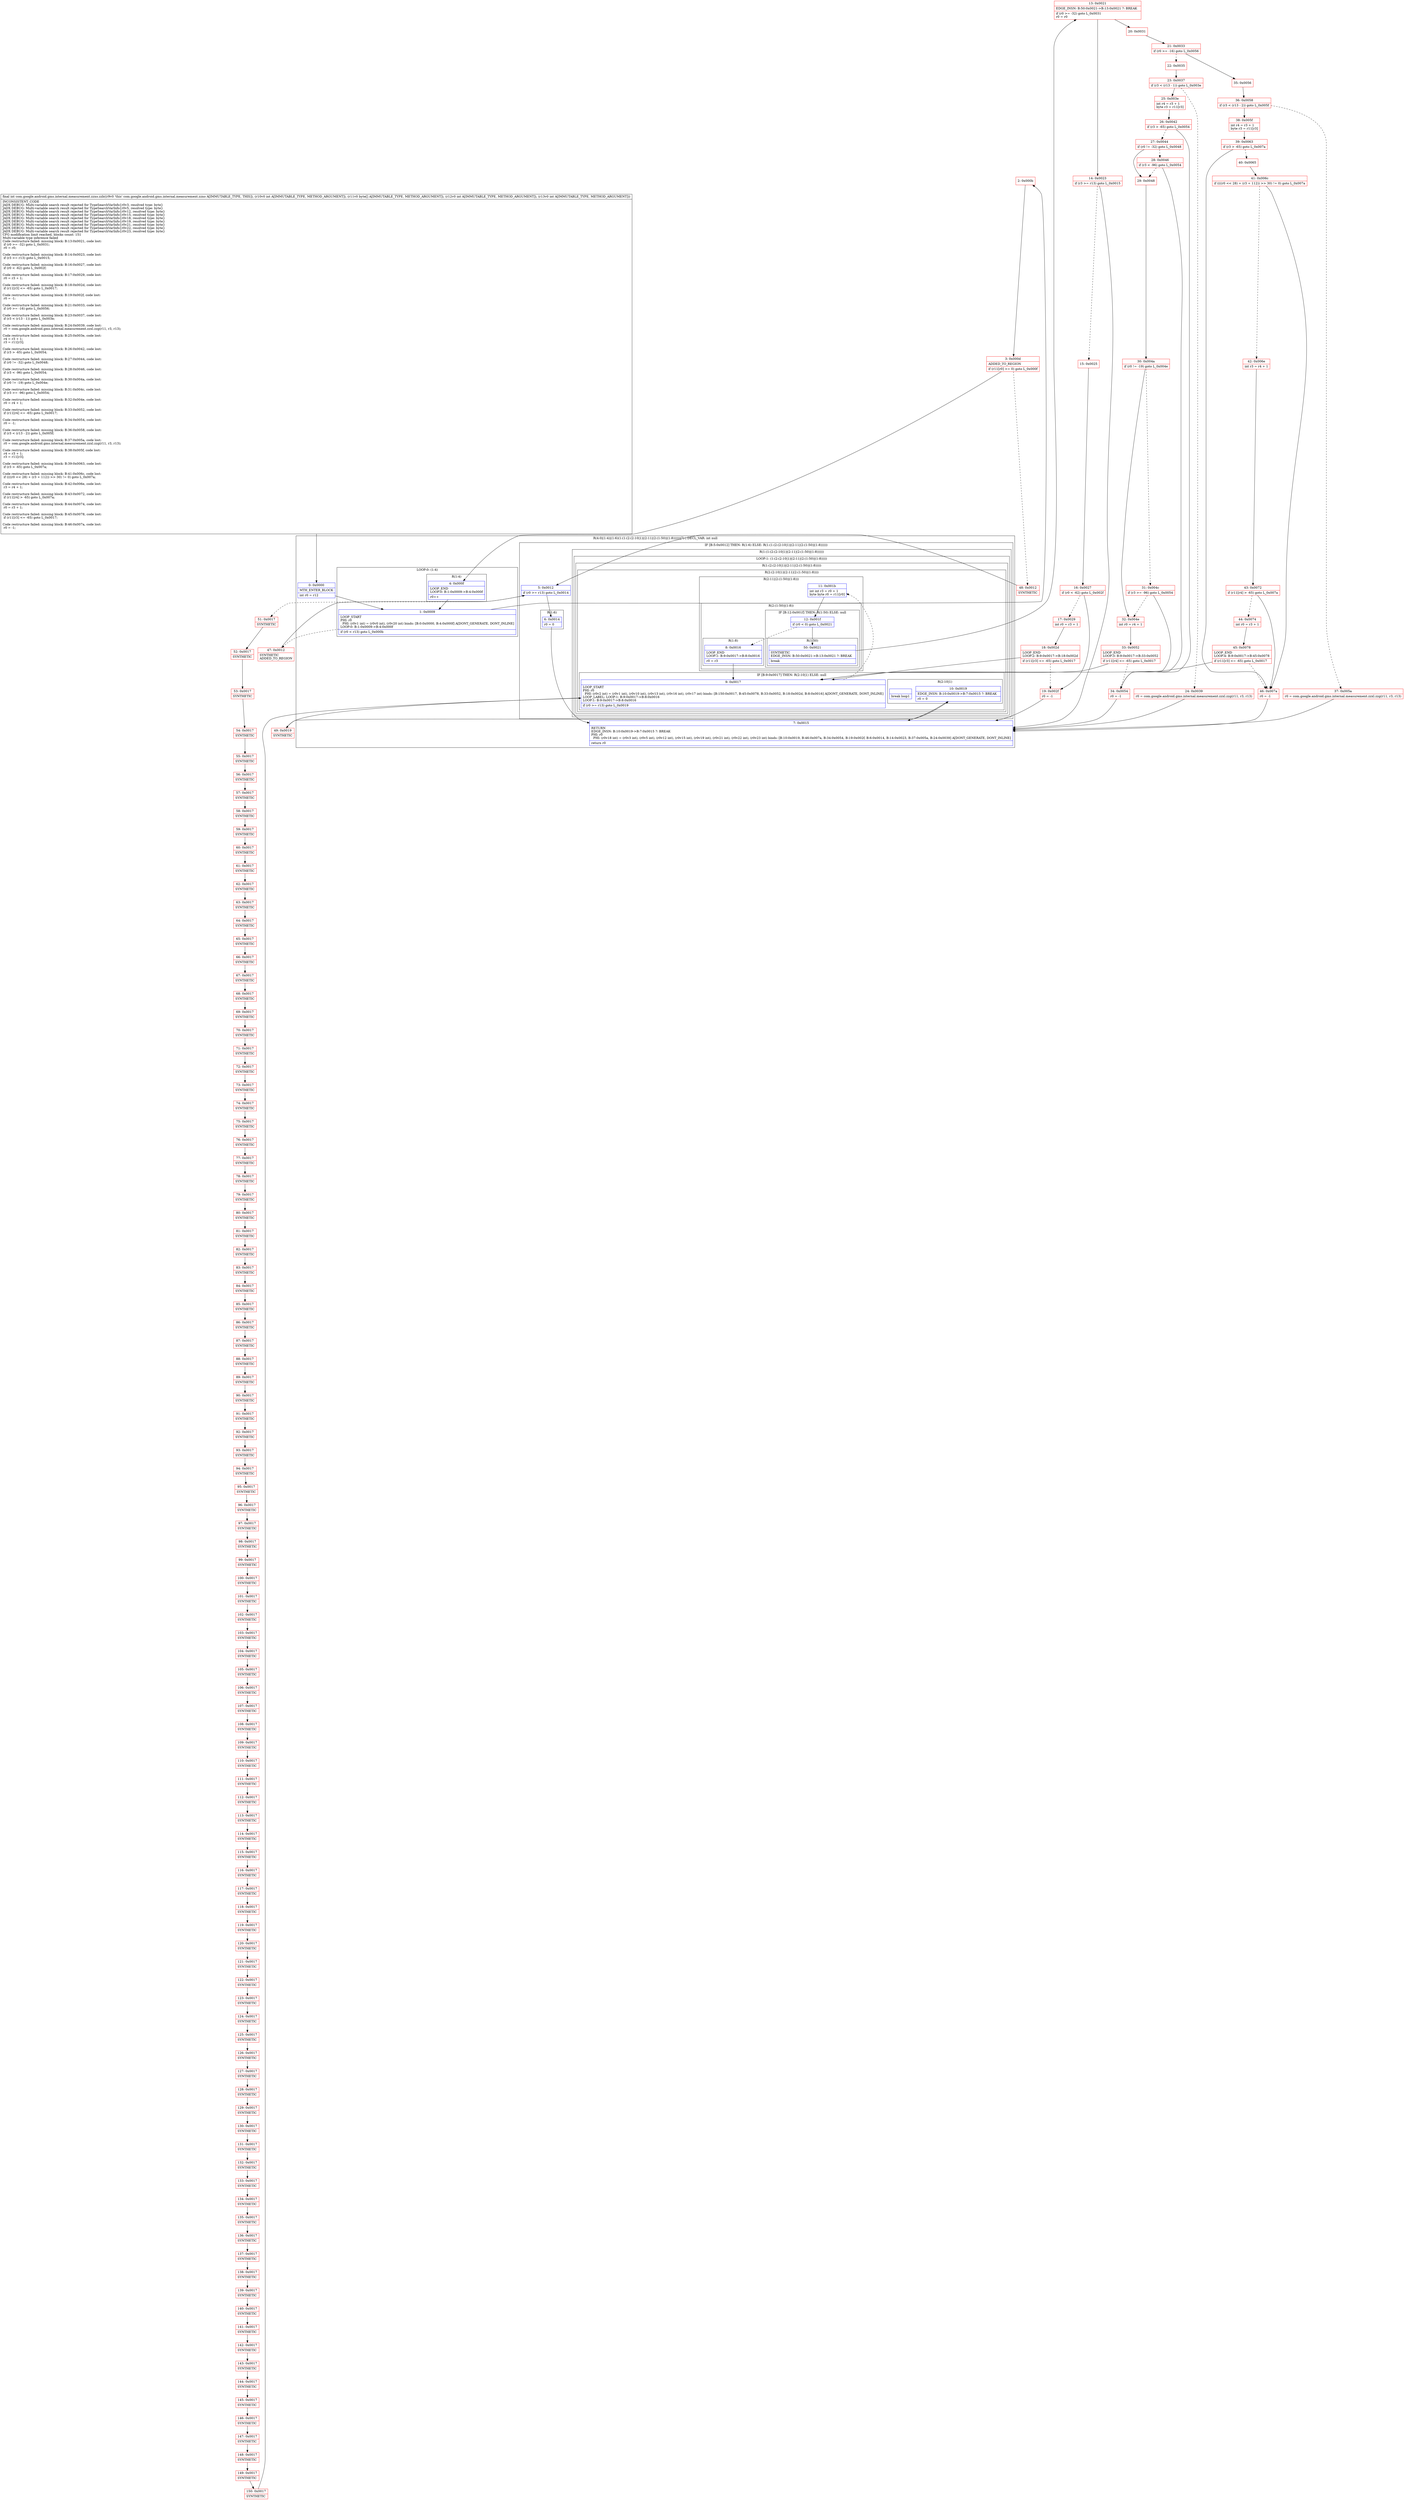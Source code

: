 digraph "CFG forcom.google.android.gms.internal.measurement.zzxo.zzb(I[BII)I" {
subgraph cluster_Region_2116304620 {
label = "R(4:0|(1:4)|(1:6)(1:(1:(2:(2:10|1)|(2:11|(2:(1:50)|(1:8))))))|7) | DECL_VAR: int null\l";
node [shape=record,color=blue];
Node_0 [shape=record,label="{0\:\ 0x0000|MTH_ENTER_BLOCK\l|int r0 = r12\l}"];
subgraph cluster_LoopRegion_1808215988 {
label = "LOOP:0: (1:4)";
node [shape=record,color=blue];
Node_1 [shape=record,label="{1\:\ 0x0009|LOOP_START\lPHI: r0 \l  PHI: (r0v1 int) = (r0v0 int), (r0v20 int) binds: [B:0:0x0000, B:4:0x000f] A[DONT_GENERATE, DONT_INLINE]\lLOOP:0: B:1:0x0009\-\>B:4:0x000f\l|if (r0 \< r13) goto L_0x000b\l}"];
subgraph cluster_Region_1578483749 {
label = "R(1:4)";
node [shape=record,color=blue];
Node_4 [shape=record,label="{4\:\ 0x000f|LOOP_END\lLOOP:0: B:1:0x0009\-\>B:4:0x000f\l|r0++\l}"];
}
}
subgraph cluster_IfRegion_877379454 {
label = "IF [B:5:0x0012] THEN: R(1:6) ELSE: R(1:(1:(2:(2:10|1)|(2:11|(2:(1:50)|(1:8))))))";
node [shape=record,color=blue];
Node_5 [shape=record,label="{5\:\ 0x0012|if (r0 \>= r13) goto L_0x0014\l}"];
subgraph cluster_Region_1309274864 {
label = "R(1:6)";
node [shape=record,color=blue];
Node_6 [shape=record,label="{6\:\ 0x0014|r0 = 0\l}"];
}
subgraph cluster_Region_1642211520 {
label = "R(1:(1:(2:(2:10|1)|(2:11|(2:(1:50)|(1:8))))))";
node [shape=record,color=blue];
subgraph cluster_LoopRegion_2038130701 {
label = "LOOP:1: (1:(2:(2:10|1)|(2:11|(2:(1:50)|(1:8)))))";
node [shape=record,color=blue];
subgraph cluster_Region_482292494 {
label = "R(1:(2:(2:10|1)|(2:11|(2:(1:50)|(1:8)))))";
node [shape=record,color=blue];
subgraph cluster_Region_1015269611 {
label = "R(2:(2:10|1)|(2:11|(2:(1:50)|(1:8))))";
node [shape=record,color=blue];
subgraph cluster_IfRegion_89972433 {
label = "IF [B:9:0x0017] THEN: R(2:10|1) ELSE: null";
node [shape=record,color=blue];
Node_9 [shape=record,label="{9\:\ 0x0017|LOOP_START\lPHI: r0 \l  PHI: (r0v2 int) = (r0v1 int), (r0v10 int), (r0v13 int), (r0v16 int), (r0v17 int) binds: [B:150:0x0017, B:45:0x0078, B:33:0x0052, B:18:0x002d, B:8:0x0016] A[DONT_GENERATE, DONT_INLINE]\lLOOP_LABEL: LOOP:1: B:9:0x0017\-\>B:8:0x0016\lLOOP:1: B:9:0x0017\-\>B:8:0x0016\l|if (r0 \>= r13) goto L_0x0019\l}"];
subgraph cluster_Region_659560747 {
label = "R(2:10|1)";
node [shape=record,color=blue];
Node_10 [shape=record,label="{10\:\ 0x0019|EDGE_INSN: B:10:0x0019\-\>B:7:0x0015 ?: BREAK  \l|r0 = 0\l}"];
Node_InsnContainer_1289175955 [shape=record,label="{|break loop1\l}"];
}
}
subgraph cluster_Region_1966613175 {
label = "R(2:11|(2:(1:50)|(1:8)))";
node [shape=record,color=blue];
Node_11 [shape=record,label="{11\:\ 0x001b|int int r3 = r0 + 1\lbyte byte r0 = r11[r0]\l}"];
subgraph cluster_Region_1850630404 {
label = "R(2:(1:50)|(1:8))";
node [shape=record,color=blue];
subgraph cluster_IfRegion_759170998 {
label = "IF [B:12:0x001f] THEN: R(1:50) ELSE: null";
node [shape=record,color=blue];
Node_12 [shape=record,label="{12\:\ 0x001f|if (r0 \< 0) goto L_0x0021\l}"];
subgraph cluster_Region_193726592 {
label = "R(1:50)";
node [shape=record,color=blue];
Node_50 [shape=record,label="{50\:\ 0x0021|SYNTHETIC\lEDGE_INSN: B:50:0x0021\-\>B:13:0x0021 ?: BREAK  \l|break\l}"];
}
}
subgraph cluster_Region_2062117367 {
label = "R(1:8)";
node [shape=record,color=blue];
Node_8 [shape=record,label="{8\:\ 0x0016|LOOP_END\lLOOP:1: B:9:0x0017\-\>B:8:0x0016\l|r0 = r3\l}"];
}
}
}
}
}
}
}
}
Node_7 [shape=record,label="{7\:\ 0x0015|RETURN\lEDGE_INSN: B:10:0x0019\-\>B:7:0x0015 ?: BREAK  \lPHI: r0 \l  PHI: (r0v18 int) = (r0v3 int), (r0v5 int), (r0v12 int), (r0v15 int), (r0v19 int), (r0v21 int), (r0v22 int), (r0v23 int) binds: [B:10:0x0019, B:46:0x007a, B:34:0x0054, B:19:0x002f, B:6:0x0014, B:14:0x0023, B:37:0x005a, B:24:0x0039] A[DONT_GENERATE, DONT_INLINE]\l|return r0\l}"];
}
Node_2 [shape=record,color=red,label="{2\:\ 0x000b}"];
Node_3 [shape=record,color=red,label="{3\:\ 0x000d|ADDED_TO_REGION\l|if (r11[r0] \>= 0) goto L_0x000f\l}"];
Node_13 [shape=record,color=red,label="{13\:\ 0x0021|EDGE_INSN: B:50:0x0021\-\>B:13:0x0021 ?: BREAK  \l|if (r0 \>= \-32) goto L_0x0031\lr0 = r0\l}"];
Node_14 [shape=record,color=red,label="{14\:\ 0x0023|if (r3 \>= r13) goto L_0x0015\l}"];
Node_15 [shape=record,color=red,label="{15\:\ 0x0025}"];
Node_16 [shape=record,color=red,label="{16\:\ 0x0027|if (r0 \< \-62) goto L_0x002f\l}"];
Node_17 [shape=record,color=red,label="{17\:\ 0x0029|int r0 = r3 + 1\l}"];
Node_18 [shape=record,color=red,label="{18\:\ 0x002d|LOOP_END\lLOOP:2: B:9:0x0017\-\>B:18:0x002d\l|if (r11[r3] \<= \-65) goto L_0x0017\l}"];
Node_19 [shape=record,color=red,label="{19\:\ 0x002f|r0 = \-1\l}"];
Node_20 [shape=record,color=red,label="{20\:\ 0x0031}"];
Node_21 [shape=record,color=red,label="{21\:\ 0x0033|if (r0 \>= \-16) goto L_0x0056\l}"];
Node_22 [shape=record,color=red,label="{22\:\ 0x0035}"];
Node_23 [shape=record,color=red,label="{23\:\ 0x0037|if (r3 \< (r13 \- 1)) goto L_0x003e\l}"];
Node_24 [shape=record,color=red,label="{24\:\ 0x0039|r0 = com.google.android.gms.internal.measurement.zzxl.zzg(r11, r3, r13)\l}"];
Node_25 [shape=record,color=red,label="{25\:\ 0x003e|int r4 = r3 + 1\lbyte r3 = r11[r3]\l}"];
Node_26 [shape=record,color=red,label="{26\:\ 0x0042|if (r3 \> \-65) goto L_0x0054\l}"];
Node_27 [shape=record,color=red,label="{27\:\ 0x0044|if (r0 != \-32) goto L_0x0048\l}"];
Node_28 [shape=record,color=red,label="{28\:\ 0x0046|if (r3 \< \-96) goto L_0x0054\l}"];
Node_29 [shape=record,color=red,label="{29\:\ 0x0048}"];
Node_30 [shape=record,color=red,label="{30\:\ 0x004a|if (r0 != \-19) goto L_0x004e\l}"];
Node_31 [shape=record,color=red,label="{31\:\ 0x004c|if (r3 \>= \-96) goto L_0x0054\l}"];
Node_32 [shape=record,color=red,label="{32\:\ 0x004e|int r0 = r4 + 1\l}"];
Node_33 [shape=record,color=red,label="{33\:\ 0x0052|LOOP_END\lLOOP:3: B:9:0x0017\-\>B:33:0x0052\l|if (r11[r4] \<= \-65) goto L_0x0017\l}"];
Node_34 [shape=record,color=red,label="{34\:\ 0x0054|r0 = \-1\l}"];
Node_35 [shape=record,color=red,label="{35\:\ 0x0056}"];
Node_36 [shape=record,color=red,label="{36\:\ 0x0058|if (r3 \< (r13 \- 2)) goto L_0x005f\l}"];
Node_37 [shape=record,color=red,label="{37\:\ 0x005a|r0 = com.google.android.gms.internal.measurement.zzxl.zzg(r11, r3, r13)\l}"];
Node_38 [shape=record,color=red,label="{38\:\ 0x005f|int r4 = r3 + 1\lbyte r3 = r11[r3]\l}"];
Node_39 [shape=record,color=red,label="{39\:\ 0x0063|if (r3 \> \-65) goto L_0x007a\l}"];
Node_40 [shape=record,color=red,label="{40\:\ 0x0065}"];
Node_41 [shape=record,color=red,label="{41\:\ 0x006c|if ((((r0 \<\< 28) + (r3 + 112)) \>\> 30) != 0) goto L_0x007a\l}"];
Node_42 [shape=record,color=red,label="{42\:\ 0x006e|int r3 = r4 + 1\l}"];
Node_43 [shape=record,color=red,label="{43\:\ 0x0072|if (r11[r4] \> \-65) goto L_0x007a\l}"];
Node_44 [shape=record,color=red,label="{44\:\ 0x0074|int r0 = r3 + 1\l}"];
Node_45 [shape=record,color=red,label="{45\:\ 0x0078|LOOP_END\lLOOP:4: B:9:0x0017\-\>B:45:0x0078\l|if (r11[r3] \<= \-65) goto L_0x0017\l}"];
Node_46 [shape=record,color=red,label="{46\:\ 0x007a|r0 = \-1\l}"];
Node_47 [shape=record,color=red,label="{47\:\ 0x0012|SYNTHETIC\lADDED_TO_REGION\l}"];
Node_48 [shape=record,color=red,label="{48\:\ 0x0012|SYNTHETIC\l}"];
Node_49 [shape=record,color=red,label="{49\:\ 0x0019|SYNTHETIC\l}"];
Node_51 [shape=record,color=red,label="{51\:\ 0x0017|SYNTHETIC\l}"];
Node_52 [shape=record,color=red,label="{52\:\ 0x0017|SYNTHETIC\l}"];
Node_53 [shape=record,color=red,label="{53\:\ 0x0017|SYNTHETIC\l}"];
Node_54 [shape=record,color=red,label="{54\:\ 0x0017|SYNTHETIC\l}"];
Node_55 [shape=record,color=red,label="{55\:\ 0x0017|SYNTHETIC\l}"];
Node_56 [shape=record,color=red,label="{56\:\ 0x0017|SYNTHETIC\l}"];
Node_57 [shape=record,color=red,label="{57\:\ 0x0017|SYNTHETIC\l}"];
Node_58 [shape=record,color=red,label="{58\:\ 0x0017|SYNTHETIC\l}"];
Node_59 [shape=record,color=red,label="{59\:\ 0x0017|SYNTHETIC\l}"];
Node_60 [shape=record,color=red,label="{60\:\ 0x0017|SYNTHETIC\l}"];
Node_61 [shape=record,color=red,label="{61\:\ 0x0017|SYNTHETIC\l}"];
Node_62 [shape=record,color=red,label="{62\:\ 0x0017|SYNTHETIC\l}"];
Node_63 [shape=record,color=red,label="{63\:\ 0x0017|SYNTHETIC\l}"];
Node_64 [shape=record,color=red,label="{64\:\ 0x0017|SYNTHETIC\l}"];
Node_65 [shape=record,color=red,label="{65\:\ 0x0017|SYNTHETIC\l}"];
Node_66 [shape=record,color=red,label="{66\:\ 0x0017|SYNTHETIC\l}"];
Node_67 [shape=record,color=red,label="{67\:\ 0x0017|SYNTHETIC\l}"];
Node_68 [shape=record,color=red,label="{68\:\ 0x0017|SYNTHETIC\l}"];
Node_69 [shape=record,color=red,label="{69\:\ 0x0017|SYNTHETIC\l}"];
Node_70 [shape=record,color=red,label="{70\:\ 0x0017|SYNTHETIC\l}"];
Node_71 [shape=record,color=red,label="{71\:\ 0x0017|SYNTHETIC\l}"];
Node_72 [shape=record,color=red,label="{72\:\ 0x0017|SYNTHETIC\l}"];
Node_73 [shape=record,color=red,label="{73\:\ 0x0017|SYNTHETIC\l}"];
Node_74 [shape=record,color=red,label="{74\:\ 0x0017|SYNTHETIC\l}"];
Node_75 [shape=record,color=red,label="{75\:\ 0x0017|SYNTHETIC\l}"];
Node_76 [shape=record,color=red,label="{76\:\ 0x0017|SYNTHETIC\l}"];
Node_77 [shape=record,color=red,label="{77\:\ 0x0017|SYNTHETIC\l}"];
Node_78 [shape=record,color=red,label="{78\:\ 0x0017|SYNTHETIC\l}"];
Node_79 [shape=record,color=red,label="{79\:\ 0x0017|SYNTHETIC\l}"];
Node_80 [shape=record,color=red,label="{80\:\ 0x0017|SYNTHETIC\l}"];
Node_81 [shape=record,color=red,label="{81\:\ 0x0017|SYNTHETIC\l}"];
Node_82 [shape=record,color=red,label="{82\:\ 0x0017|SYNTHETIC\l}"];
Node_83 [shape=record,color=red,label="{83\:\ 0x0017|SYNTHETIC\l}"];
Node_84 [shape=record,color=red,label="{84\:\ 0x0017|SYNTHETIC\l}"];
Node_85 [shape=record,color=red,label="{85\:\ 0x0017|SYNTHETIC\l}"];
Node_86 [shape=record,color=red,label="{86\:\ 0x0017|SYNTHETIC\l}"];
Node_87 [shape=record,color=red,label="{87\:\ 0x0017|SYNTHETIC\l}"];
Node_88 [shape=record,color=red,label="{88\:\ 0x0017|SYNTHETIC\l}"];
Node_89 [shape=record,color=red,label="{89\:\ 0x0017|SYNTHETIC\l}"];
Node_90 [shape=record,color=red,label="{90\:\ 0x0017|SYNTHETIC\l}"];
Node_91 [shape=record,color=red,label="{91\:\ 0x0017|SYNTHETIC\l}"];
Node_92 [shape=record,color=red,label="{92\:\ 0x0017|SYNTHETIC\l}"];
Node_93 [shape=record,color=red,label="{93\:\ 0x0017|SYNTHETIC\l}"];
Node_94 [shape=record,color=red,label="{94\:\ 0x0017|SYNTHETIC\l}"];
Node_95 [shape=record,color=red,label="{95\:\ 0x0017|SYNTHETIC\l}"];
Node_96 [shape=record,color=red,label="{96\:\ 0x0017|SYNTHETIC\l}"];
Node_97 [shape=record,color=red,label="{97\:\ 0x0017|SYNTHETIC\l}"];
Node_98 [shape=record,color=red,label="{98\:\ 0x0017|SYNTHETIC\l}"];
Node_99 [shape=record,color=red,label="{99\:\ 0x0017|SYNTHETIC\l}"];
Node_100 [shape=record,color=red,label="{100\:\ 0x0017|SYNTHETIC\l}"];
Node_101 [shape=record,color=red,label="{101\:\ 0x0017|SYNTHETIC\l}"];
Node_102 [shape=record,color=red,label="{102\:\ 0x0017|SYNTHETIC\l}"];
Node_103 [shape=record,color=red,label="{103\:\ 0x0017|SYNTHETIC\l}"];
Node_104 [shape=record,color=red,label="{104\:\ 0x0017|SYNTHETIC\l}"];
Node_105 [shape=record,color=red,label="{105\:\ 0x0017|SYNTHETIC\l}"];
Node_106 [shape=record,color=red,label="{106\:\ 0x0017|SYNTHETIC\l}"];
Node_107 [shape=record,color=red,label="{107\:\ 0x0017|SYNTHETIC\l}"];
Node_108 [shape=record,color=red,label="{108\:\ 0x0017|SYNTHETIC\l}"];
Node_109 [shape=record,color=red,label="{109\:\ 0x0017|SYNTHETIC\l}"];
Node_110 [shape=record,color=red,label="{110\:\ 0x0017|SYNTHETIC\l}"];
Node_111 [shape=record,color=red,label="{111\:\ 0x0017|SYNTHETIC\l}"];
Node_112 [shape=record,color=red,label="{112\:\ 0x0017|SYNTHETIC\l}"];
Node_113 [shape=record,color=red,label="{113\:\ 0x0017|SYNTHETIC\l}"];
Node_114 [shape=record,color=red,label="{114\:\ 0x0017|SYNTHETIC\l}"];
Node_115 [shape=record,color=red,label="{115\:\ 0x0017|SYNTHETIC\l}"];
Node_116 [shape=record,color=red,label="{116\:\ 0x0017|SYNTHETIC\l}"];
Node_117 [shape=record,color=red,label="{117\:\ 0x0017|SYNTHETIC\l}"];
Node_118 [shape=record,color=red,label="{118\:\ 0x0017|SYNTHETIC\l}"];
Node_119 [shape=record,color=red,label="{119\:\ 0x0017|SYNTHETIC\l}"];
Node_120 [shape=record,color=red,label="{120\:\ 0x0017|SYNTHETIC\l}"];
Node_121 [shape=record,color=red,label="{121\:\ 0x0017|SYNTHETIC\l}"];
Node_122 [shape=record,color=red,label="{122\:\ 0x0017|SYNTHETIC\l}"];
Node_123 [shape=record,color=red,label="{123\:\ 0x0017|SYNTHETIC\l}"];
Node_124 [shape=record,color=red,label="{124\:\ 0x0017|SYNTHETIC\l}"];
Node_125 [shape=record,color=red,label="{125\:\ 0x0017|SYNTHETIC\l}"];
Node_126 [shape=record,color=red,label="{126\:\ 0x0017|SYNTHETIC\l}"];
Node_127 [shape=record,color=red,label="{127\:\ 0x0017|SYNTHETIC\l}"];
Node_128 [shape=record,color=red,label="{128\:\ 0x0017|SYNTHETIC\l}"];
Node_129 [shape=record,color=red,label="{129\:\ 0x0017|SYNTHETIC\l}"];
Node_130 [shape=record,color=red,label="{130\:\ 0x0017|SYNTHETIC\l}"];
Node_131 [shape=record,color=red,label="{131\:\ 0x0017|SYNTHETIC\l}"];
Node_132 [shape=record,color=red,label="{132\:\ 0x0017|SYNTHETIC\l}"];
Node_133 [shape=record,color=red,label="{133\:\ 0x0017|SYNTHETIC\l}"];
Node_134 [shape=record,color=red,label="{134\:\ 0x0017|SYNTHETIC\l}"];
Node_135 [shape=record,color=red,label="{135\:\ 0x0017|SYNTHETIC\l}"];
Node_136 [shape=record,color=red,label="{136\:\ 0x0017|SYNTHETIC\l}"];
Node_137 [shape=record,color=red,label="{137\:\ 0x0017|SYNTHETIC\l}"];
Node_138 [shape=record,color=red,label="{138\:\ 0x0017|SYNTHETIC\l}"];
Node_139 [shape=record,color=red,label="{139\:\ 0x0017|SYNTHETIC\l}"];
Node_140 [shape=record,color=red,label="{140\:\ 0x0017|SYNTHETIC\l}"];
Node_141 [shape=record,color=red,label="{141\:\ 0x0017|SYNTHETIC\l}"];
Node_142 [shape=record,color=red,label="{142\:\ 0x0017|SYNTHETIC\l}"];
Node_143 [shape=record,color=red,label="{143\:\ 0x0017|SYNTHETIC\l}"];
Node_144 [shape=record,color=red,label="{144\:\ 0x0017|SYNTHETIC\l}"];
Node_145 [shape=record,color=red,label="{145\:\ 0x0017|SYNTHETIC\l}"];
Node_146 [shape=record,color=red,label="{146\:\ 0x0017|SYNTHETIC\l}"];
Node_147 [shape=record,color=red,label="{147\:\ 0x0017|SYNTHETIC\l}"];
Node_148 [shape=record,color=red,label="{148\:\ 0x0017|SYNTHETIC\l}"];
Node_149 [shape=record,color=red,label="{149\:\ 0x0017|SYNTHETIC\l}"];
Node_150 [shape=record,color=red,label="{150\:\ 0x0017|SYNTHETIC\l}"];
MethodNode[shape=record,label="{final int com.google.android.gms.internal.measurement.zzxo.zzb((r9v0 'this' com.google.android.gms.internal.measurement.zzxo A[IMMUTABLE_TYPE, THIS]), (r10v0 int A[IMMUTABLE_TYPE, METHOD_ARGUMENT]), (r11v0 byte[] A[IMMUTABLE_TYPE, METHOD_ARGUMENT]), (r12v0 int A[IMMUTABLE_TYPE, METHOD_ARGUMENT]), (r13v0 int A[IMMUTABLE_TYPE, METHOD_ARGUMENT]))  | INCONSISTENT_CODE\lJADX DEBUG: Multi\-variable search result rejected for TypeSearchVarInfo\{r0v3, resolved type: byte\}\lJADX DEBUG: Multi\-variable search result rejected for TypeSearchVarInfo\{r0v5, resolved type: byte\}\lJADX DEBUG: Multi\-variable search result rejected for TypeSearchVarInfo\{r0v12, resolved type: byte\}\lJADX DEBUG: Multi\-variable search result rejected for TypeSearchVarInfo\{r0v15, resolved type: byte\}\lJADX DEBUG: Multi\-variable search result rejected for TypeSearchVarInfo\{r0v18, resolved type: byte\}\lJADX DEBUG: Multi\-variable search result rejected for TypeSearchVarInfo\{r0v19, resolved type: byte\}\lJADX DEBUG: Multi\-variable search result rejected for TypeSearchVarInfo\{r0v21, resolved type: byte\}\lJADX DEBUG: Multi\-variable search result rejected for TypeSearchVarInfo\{r0v22, resolved type: byte\}\lJADX DEBUG: Multi\-variable search result rejected for TypeSearchVarInfo\{r0v23, resolved type: byte\}\lCFG modification limit reached, blocks count: 151\lMulti\-variable type inference failed\lCode restructure failed: missing block: B:13:0x0021, code lost:\l    if (r0 \>= \-32) goto L_0x0031;\l    r0 = r0;\l\lCode restructure failed: missing block: B:14:0x0023, code lost:\l    if (r3 \>= r13) goto L_0x0015;\l\lCode restructure failed: missing block: B:16:0x0027, code lost:\l    if (r0 \< \-62) goto L_0x002f;\l\lCode restructure failed: missing block: B:17:0x0029, code lost:\l    r0 = r3 + 1;\l\lCode restructure failed: missing block: B:18:0x002d, code lost:\l    if (r11[r3] \<= \-65) goto L_0x0017;\l\lCode restructure failed: missing block: B:19:0x002f, code lost:\l    r0 = \-1;\l\lCode restructure failed: missing block: B:21:0x0033, code lost:\l    if (r0 \>= \-16) goto L_0x0056;\l\lCode restructure failed: missing block: B:23:0x0037, code lost:\l    if (r3 \< (r13 \- 1)) goto L_0x003e;\l\lCode restructure failed: missing block: B:24:0x0039, code lost:\l    r0 = com.google.android.gms.internal.measurement.zzxl.zzg(r11, r3, r13);\l\lCode restructure failed: missing block: B:25:0x003e, code lost:\l    r4 = r3 + 1;\l    r3 = r11[r3];\l\lCode restructure failed: missing block: B:26:0x0042, code lost:\l    if (r3 \> \-65) goto L_0x0054;\l\lCode restructure failed: missing block: B:27:0x0044, code lost:\l    if (r0 != \-32) goto L_0x0048;\l\lCode restructure failed: missing block: B:28:0x0046, code lost:\l    if (r3 \< \-96) goto L_0x0054;\l\lCode restructure failed: missing block: B:30:0x004a, code lost:\l    if (r0 != \-19) goto L_0x004e;\l\lCode restructure failed: missing block: B:31:0x004c, code lost:\l    if (r3 \>= \-96) goto L_0x0054;\l\lCode restructure failed: missing block: B:32:0x004e, code lost:\l    r0 = r4 + 1;\l\lCode restructure failed: missing block: B:33:0x0052, code lost:\l    if (r11[r4] \<= \-65) goto L_0x0017;\l\lCode restructure failed: missing block: B:34:0x0054, code lost:\l    r0 = \-1;\l\lCode restructure failed: missing block: B:36:0x0058, code lost:\l    if (r3 \< (r13 \- 2)) goto L_0x005f;\l\lCode restructure failed: missing block: B:37:0x005a, code lost:\l    r0 = com.google.android.gms.internal.measurement.zzxl.zzg(r11, r3, r13);\l\lCode restructure failed: missing block: B:38:0x005f, code lost:\l    r4 = r3 + 1;\l    r3 = r11[r3];\l\lCode restructure failed: missing block: B:39:0x0063, code lost:\l    if (r3 \> \-65) goto L_0x007a;\l\lCode restructure failed: missing block: B:41:0x006c, code lost:\l    if ((((r0 \<\< 28) + (r3 + 112)) \>\> 30) != 0) goto L_0x007a;\l\lCode restructure failed: missing block: B:42:0x006e, code lost:\l    r3 = r4 + 1;\l\lCode restructure failed: missing block: B:43:0x0072, code lost:\l    if (r11[r4] \> \-65) goto L_0x007a;\l\lCode restructure failed: missing block: B:44:0x0074, code lost:\l    r0 = r3 + 1;\l\lCode restructure failed: missing block: B:45:0x0078, code lost:\l    if (r11[r3] \<= \-65) goto L_0x0017;\l\lCode restructure failed: missing block: B:46:0x007a, code lost:\l    r0 = \-1;\l\l}"];
MethodNode -> Node_0;
Node_0 -> Node_1;
Node_1 -> Node_2;
Node_1 -> Node_47[style=dashed];
Node_4 -> Node_1;
Node_5 -> Node_6;
Node_5 -> Node_51[style=dashed];
Node_6 -> Node_7;
Node_9 -> Node_11[style=dashed];
Node_9 -> Node_49;
Node_10 -> Node_7;
Node_11 -> Node_12;
Node_12 -> Node_8[style=dashed];
Node_12 -> Node_50;
Node_50 -> Node_13;
Node_8 -> Node_9;
Node_2 -> Node_3;
Node_3 -> Node_4;
Node_3 -> Node_48[style=dashed];
Node_13 -> Node_14;
Node_13 -> Node_20;
Node_14 -> Node_7;
Node_14 -> Node_15[style=dashed];
Node_15 -> Node_16;
Node_16 -> Node_17[style=dashed];
Node_16 -> Node_19;
Node_17 -> Node_18;
Node_18 -> Node_9;
Node_18 -> Node_19[style=dashed];
Node_19 -> Node_7;
Node_20 -> Node_21;
Node_21 -> Node_22[style=dashed];
Node_21 -> Node_35;
Node_22 -> Node_23;
Node_23 -> Node_24[style=dashed];
Node_23 -> Node_25;
Node_24 -> Node_7;
Node_25 -> Node_26;
Node_26 -> Node_27[style=dashed];
Node_26 -> Node_34;
Node_27 -> Node_28[style=dashed];
Node_27 -> Node_29;
Node_28 -> Node_29[style=dashed];
Node_28 -> Node_34;
Node_29 -> Node_30;
Node_30 -> Node_31[style=dashed];
Node_30 -> Node_32;
Node_31 -> Node_32[style=dashed];
Node_31 -> Node_34;
Node_32 -> Node_33;
Node_33 -> Node_9;
Node_33 -> Node_34[style=dashed];
Node_34 -> Node_7;
Node_35 -> Node_36;
Node_36 -> Node_37[style=dashed];
Node_36 -> Node_38;
Node_37 -> Node_7;
Node_38 -> Node_39;
Node_39 -> Node_40[style=dashed];
Node_39 -> Node_46;
Node_40 -> Node_41;
Node_41 -> Node_42[style=dashed];
Node_41 -> Node_46;
Node_42 -> Node_43;
Node_43 -> Node_44[style=dashed];
Node_43 -> Node_46;
Node_44 -> Node_45;
Node_45 -> Node_9;
Node_45 -> Node_46[style=dashed];
Node_46 -> Node_7;
Node_47 -> Node_5;
Node_48 -> Node_5;
Node_49 -> Node_10;
Node_51 -> Node_52;
Node_52 -> Node_53;
Node_53 -> Node_54;
Node_54 -> Node_55;
Node_55 -> Node_56;
Node_56 -> Node_57;
Node_57 -> Node_58;
Node_58 -> Node_59;
Node_59 -> Node_60;
Node_60 -> Node_61;
Node_61 -> Node_62;
Node_62 -> Node_63;
Node_63 -> Node_64;
Node_64 -> Node_65;
Node_65 -> Node_66;
Node_66 -> Node_67;
Node_67 -> Node_68;
Node_68 -> Node_69;
Node_69 -> Node_70;
Node_70 -> Node_71;
Node_71 -> Node_72;
Node_72 -> Node_73;
Node_73 -> Node_74;
Node_74 -> Node_75;
Node_75 -> Node_76;
Node_76 -> Node_77;
Node_77 -> Node_78;
Node_78 -> Node_79;
Node_79 -> Node_80;
Node_80 -> Node_81;
Node_81 -> Node_82;
Node_82 -> Node_83;
Node_83 -> Node_84;
Node_84 -> Node_85;
Node_85 -> Node_86;
Node_86 -> Node_87;
Node_87 -> Node_88;
Node_88 -> Node_89;
Node_89 -> Node_90;
Node_90 -> Node_91;
Node_91 -> Node_92;
Node_92 -> Node_93;
Node_93 -> Node_94;
Node_94 -> Node_95;
Node_95 -> Node_96;
Node_96 -> Node_97;
Node_97 -> Node_98;
Node_98 -> Node_99;
Node_99 -> Node_100;
Node_100 -> Node_101;
Node_101 -> Node_102;
Node_102 -> Node_103;
Node_103 -> Node_104;
Node_104 -> Node_105;
Node_105 -> Node_106;
Node_106 -> Node_107;
Node_107 -> Node_108;
Node_108 -> Node_109;
Node_109 -> Node_110;
Node_110 -> Node_111;
Node_111 -> Node_112;
Node_112 -> Node_113;
Node_113 -> Node_114;
Node_114 -> Node_115;
Node_115 -> Node_116;
Node_116 -> Node_117;
Node_117 -> Node_118;
Node_118 -> Node_119;
Node_119 -> Node_120;
Node_120 -> Node_121;
Node_121 -> Node_122;
Node_122 -> Node_123;
Node_123 -> Node_124;
Node_124 -> Node_125;
Node_125 -> Node_126;
Node_126 -> Node_127;
Node_127 -> Node_128;
Node_128 -> Node_129;
Node_129 -> Node_130;
Node_130 -> Node_131;
Node_131 -> Node_132;
Node_132 -> Node_133;
Node_133 -> Node_134;
Node_134 -> Node_135;
Node_135 -> Node_136;
Node_136 -> Node_137;
Node_137 -> Node_138;
Node_138 -> Node_139;
Node_139 -> Node_140;
Node_140 -> Node_141;
Node_141 -> Node_142;
Node_142 -> Node_143;
Node_143 -> Node_144;
Node_144 -> Node_145;
Node_145 -> Node_146;
Node_146 -> Node_147;
Node_147 -> Node_148;
Node_148 -> Node_149;
Node_149 -> Node_150;
Node_150 -> Node_9;
}

